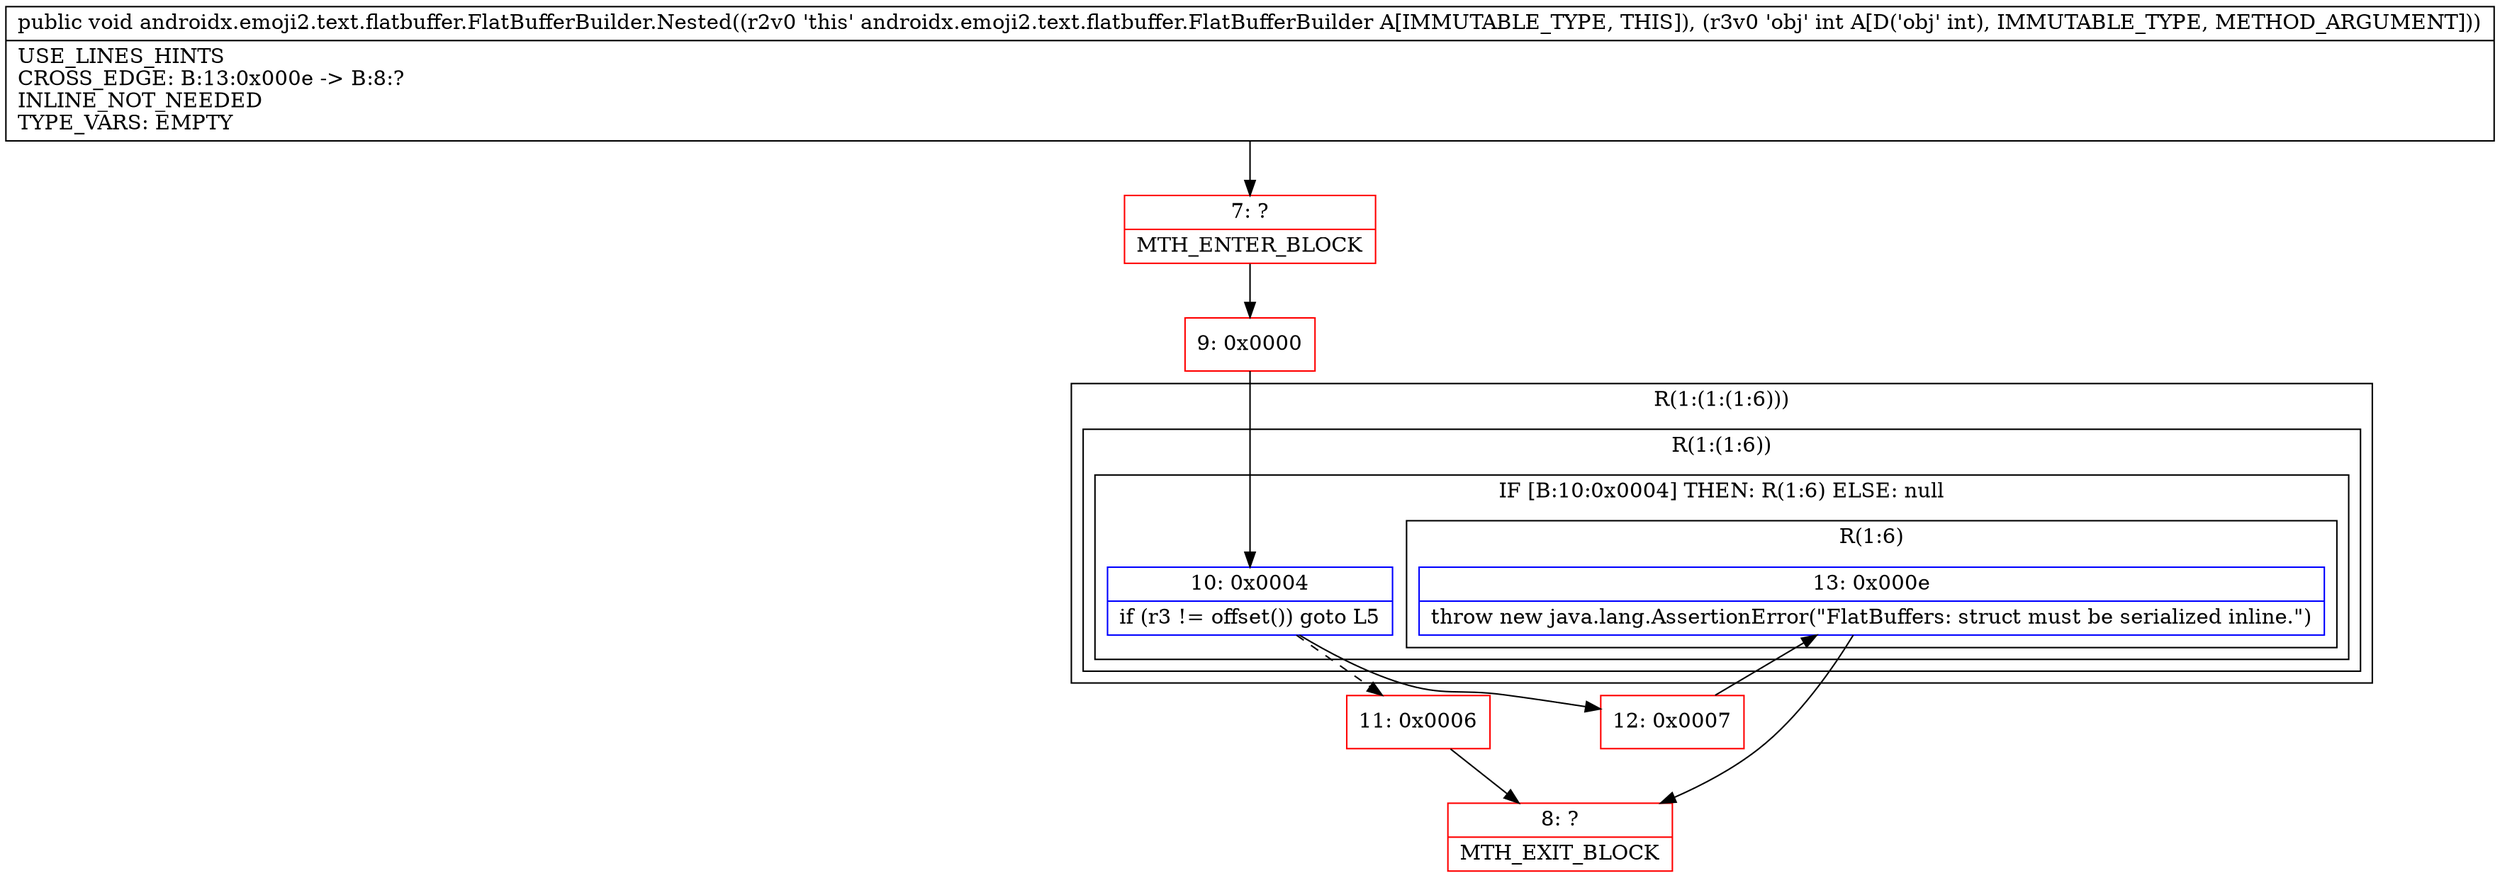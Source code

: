 digraph "CFG forandroidx.emoji2.text.flatbuffer.FlatBufferBuilder.Nested(I)V" {
subgraph cluster_Region_261054309 {
label = "R(1:(1:(1:6)))";
node [shape=record,color=blue];
subgraph cluster_Region_1389596515 {
label = "R(1:(1:6))";
node [shape=record,color=blue];
subgraph cluster_IfRegion_633695020 {
label = "IF [B:10:0x0004] THEN: R(1:6) ELSE: null";
node [shape=record,color=blue];
Node_10 [shape=record,label="{10\:\ 0x0004|if (r3 != offset()) goto L5\l}"];
subgraph cluster_Region_319923170 {
label = "R(1:6)";
node [shape=record,color=blue];
Node_13 [shape=record,label="{13\:\ 0x000e|throw new java.lang.AssertionError(\"FlatBuffers: struct must be serialized inline.\")\l}"];
}
}
}
}
Node_7 [shape=record,color=red,label="{7\:\ ?|MTH_ENTER_BLOCK\l}"];
Node_9 [shape=record,color=red,label="{9\:\ 0x0000}"];
Node_11 [shape=record,color=red,label="{11\:\ 0x0006}"];
Node_8 [shape=record,color=red,label="{8\:\ ?|MTH_EXIT_BLOCK\l}"];
Node_12 [shape=record,color=red,label="{12\:\ 0x0007}"];
MethodNode[shape=record,label="{public void androidx.emoji2.text.flatbuffer.FlatBufferBuilder.Nested((r2v0 'this' androidx.emoji2.text.flatbuffer.FlatBufferBuilder A[IMMUTABLE_TYPE, THIS]), (r3v0 'obj' int A[D('obj' int), IMMUTABLE_TYPE, METHOD_ARGUMENT]))  | USE_LINES_HINTS\lCROSS_EDGE: B:13:0x000e \-\> B:8:?\lINLINE_NOT_NEEDED\lTYPE_VARS: EMPTY\l}"];
MethodNode -> Node_7;Node_10 -> Node_11[style=dashed];
Node_10 -> Node_12;
Node_13 -> Node_8;
Node_7 -> Node_9;
Node_9 -> Node_10;
Node_11 -> Node_8;
Node_12 -> Node_13;
}

